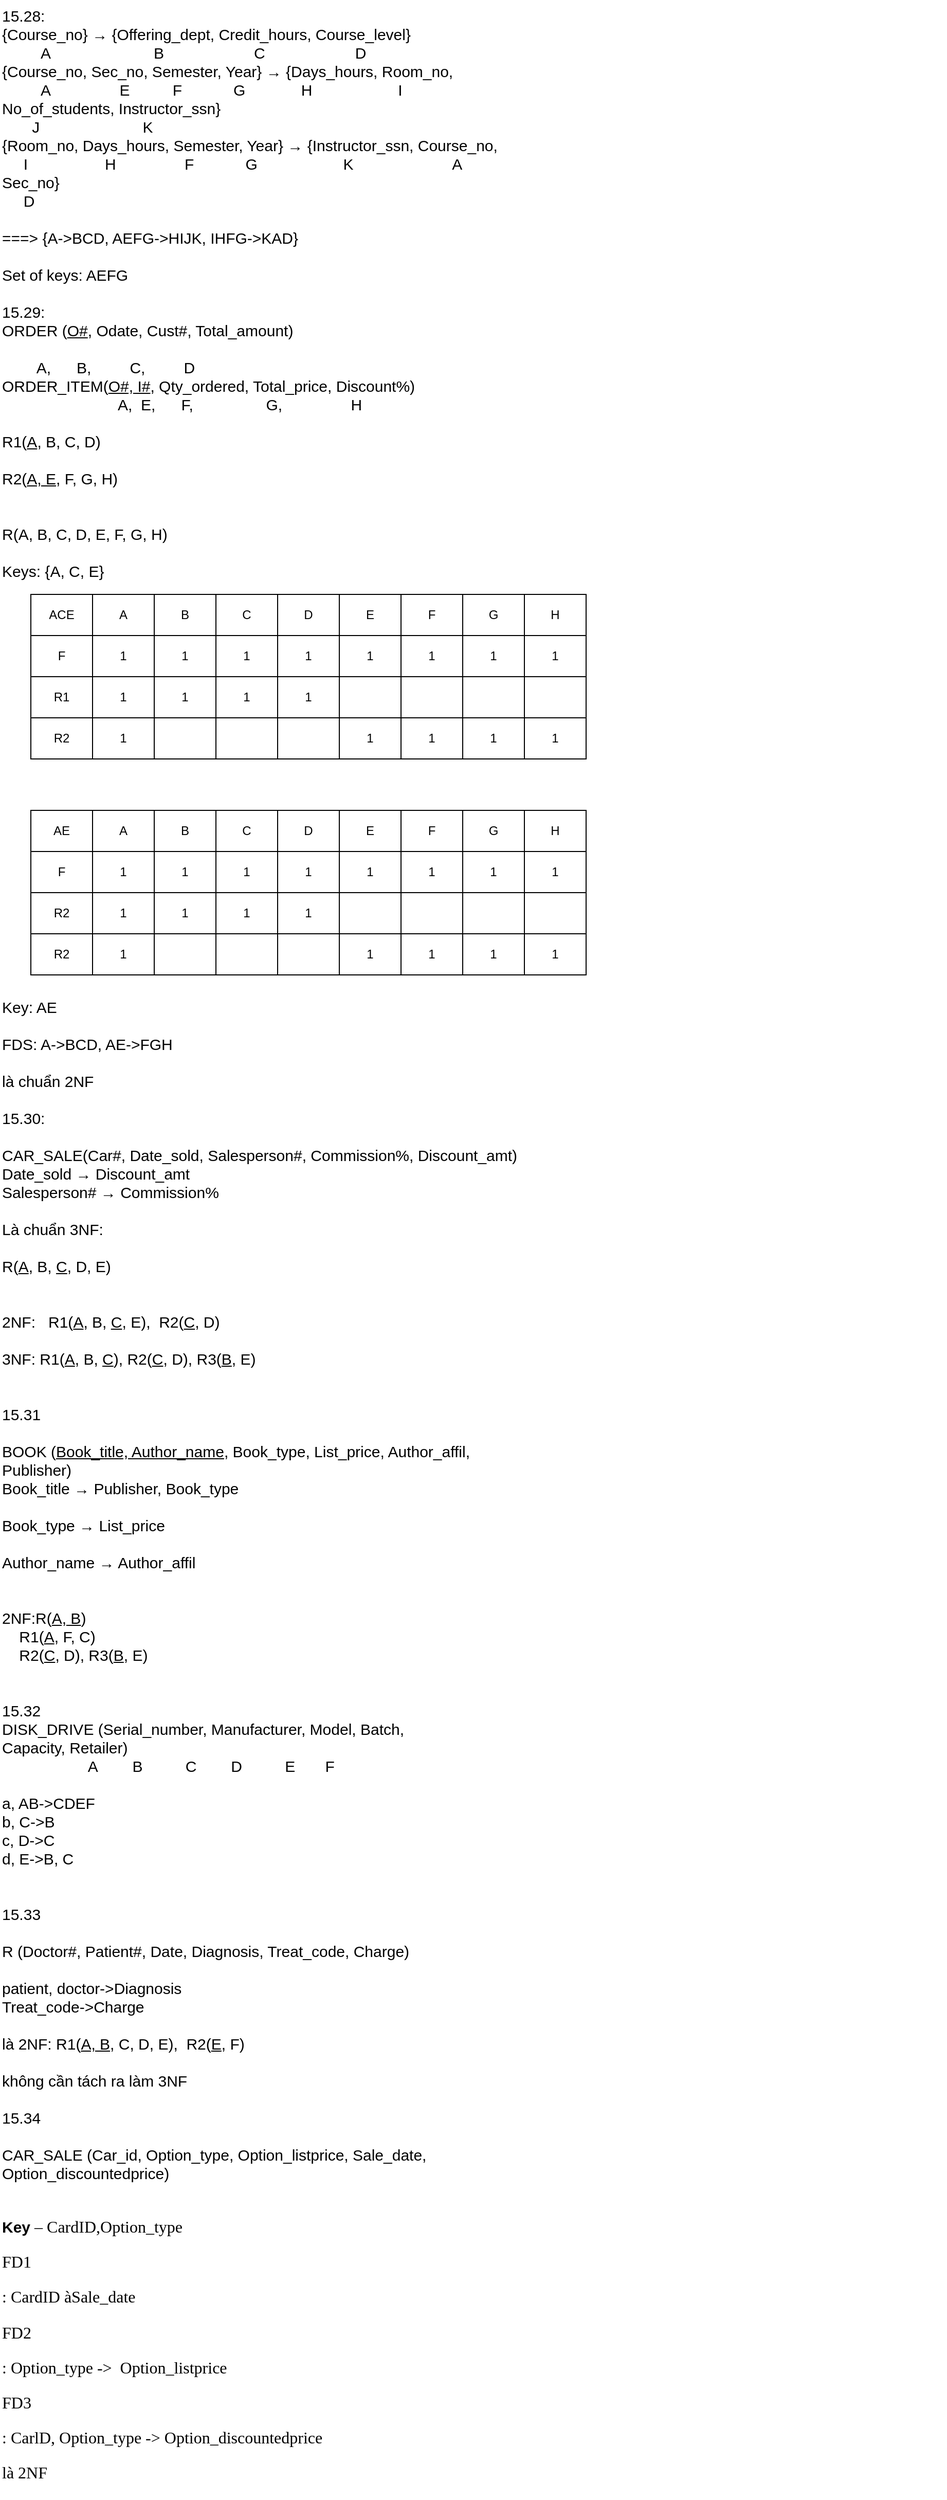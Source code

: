 <mxfile version="22.1.3" type="github">
  <diagram name="Page-1" id="0Af2_zhlFwvWtPJC_9Fx">
    <mxGraphModel dx="2284" dy="758" grid="1" gridSize="10" guides="1" tooltips="1" connect="1" arrows="1" fold="1" page="1" pageScale="1" pageWidth="850" pageHeight="1100" math="0" shadow="0">
      <root>
        <mxCell id="0" />
        <mxCell id="1" parent="0" />
        <mxCell id="R3yNHqyGGoGVcwcKLb4Y-2" value="15.28:&lt;br&gt;{Course_no} → {Offering_dept, Credit_hours, Course_level}&lt;br&gt;&amp;nbsp; &amp;nbsp; &amp;nbsp; &amp;nbsp; &amp;nbsp;A&amp;nbsp; &amp;nbsp; &amp;nbsp; &amp;nbsp; &amp;nbsp; &amp;nbsp; &amp;nbsp; &amp;nbsp; &amp;nbsp; &amp;nbsp; &amp;nbsp; &amp;nbsp; B&amp;nbsp; &amp;nbsp; &amp;nbsp; &amp;nbsp; &amp;nbsp; &amp;nbsp; &amp;nbsp; &amp;nbsp; &amp;nbsp; &amp;nbsp; &amp;nbsp;C&amp;nbsp; &amp;nbsp; &amp;nbsp; &amp;nbsp; &amp;nbsp; &amp;nbsp; &amp;nbsp; &amp;nbsp; &amp;nbsp; &amp;nbsp; &amp;nbsp;D&lt;br&gt;{Course_no, Sec_no, Semester, Year} → {Days_hours, Room_no,&lt;br&gt;&amp;nbsp; &amp;nbsp; &amp;nbsp; &amp;nbsp; &amp;nbsp;A&amp;nbsp; &amp;nbsp; &amp;nbsp; &amp;nbsp; &amp;nbsp; &amp;nbsp; &amp;nbsp; &amp;nbsp; E&amp;nbsp; &amp;nbsp; &amp;nbsp; &amp;nbsp; &amp;nbsp; F&amp;nbsp; &amp;nbsp; &amp;nbsp; &amp;nbsp; &amp;nbsp; &amp;nbsp; G&amp;nbsp; &amp;nbsp; &amp;nbsp; &amp;nbsp; &amp;nbsp; &amp;nbsp; &amp;nbsp;H&amp;nbsp; &amp;nbsp; &amp;nbsp; &amp;nbsp; &amp;nbsp; &amp;nbsp; &amp;nbsp; &amp;nbsp; &amp;nbsp; &amp;nbsp; I&amp;nbsp; &amp;nbsp; &amp;nbsp; &amp;nbsp; &amp;nbsp; &amp;nbsp; &amp;nbsp;&amp;nbsp;&lt;br&gt;No_of_students, Instructor_ssn}&lt;br&gt;&amp;nbsp; &amp;nbsp; &amp;nbsp; &amp;nbsp;J&amp;nbsp; &amp;nbsp; &amp;nbsp; &amp;nbsp; &amp;nbsp; &amp;nbsp; &amp;nbsp; &amp;nbsp; &amp;nbsp; &amp;nbsp; &amp;nbsp; &amp;nbsp; K&lt;br&gt;{Room_no, Days_hours, Semester, Year} → {Instructor_ssn, Course_no,&lt;br&gt;&amp;nbsp; &amp;nbsp; &amp;nbsp;I&amp;nbsp; &amp;nbsp; &amp;nbsp; &amp;nbsp; &amp;nbsp; &amp;nbsp; &amp;nbsp; &amp;nbsp; &amp;nbsp; H&amp;nbsp; &amp;nbsp; &amp;nbsp; &amp;nbsp; &amp;nbsp; &amp;nbsp; &amp;nbsp; &amp;nbsp; F&amp;nbsp; &amp;nbsp; &amp;nbsp; &amp;nbsp; &amp;nbsp; &amp;nbsp; G&amp;nbsp; &amp;nbsp; &amp;nbsp; &amp;nbsp; &amp;nbsp; &amp;nbsp; &amp;nbsp; &amp;nbsp; &amp;nbsp; &amp;nbsp; K&amp;nbsp; &amp;nbsp; &amp;nbsp; &amp;nbsp; &amp;nbsp; &amp;nbsp; &amp;nbsp; &amp;nbsp; &amp;nbsp; &amp;nbsp; &amp;nbsp; &amp;nbsp;A&amp;nbsp;&amp;nbsp;&lt;br&gt;Sec_no}&lt;br&gt;&amp;nbsp; &amp;nbsp; &amp;nbsp;D&lt;br&gt;&lt;br&gt;===&amp;gt; {A-&amp;gt;BCD, AEFG-&amp;gt;HIJK, IHFG-&amp;gt;KAD}&lt;br&gt;&lt;span style=&quot;&quot;&gt;&lt;span style=&quot;&quot;&gt;&amp;nbsp;&amp;nbsp;&amp;nbsp;&amp;nbsp;&lt;/span&gt;&lt;/span&gt;&lt;br&gt;Set of keys: AEFG&lt;br&gt;&lt;br&gt;15.29:&lt;br&gt;ORDER (&lt;u&gt;O#&lt;/u&gt;, Odate, Cust#, Total_amount)&lt;br&gt;&lt;br&gt;&lt;span style=&quot;&quot;&gt;&lt;span style=&quot;&quot;&gt;&amp;nbsp;&amp;nbsp;&amp;nbsp;&amp;nbsp;&lt;/span&gt;&lt;span style=&quot;&quot;&gt;&lt;span style=&quot;&quot;&gt;&amp;nbsp;&amp;nbsp;&amp;nbsp;&amp;nbsp;&lt;/span&gt;&lt;/span&gt;A&lt;/span&gt;,&amp;nbsp; &amp;nbsp; &amp;nbsp; B,&amp;nbsp; &amp;nbsp; &amp;nbsp; &amp;nbsp; &amp;nbsp;C,&amp;nbsp; &amp;nbsp; &amp;nbsp; &amp;nbsp; &amp;nbsp;D&lt;br&gt;ORDER_ITEM(&lt;u&gt;O#, I#&lt;/u&gt;, Qty_ordered, Total_price, Discount%)&amp;nbsp;&lt;br&gt;&amp;nbsp; &amp;nbsp; &amp;nbsp; &amp;nbsp; &amp;nbsp; &amp;nbsp; &amp;nbsp; &amp;nbsp; &amp;nbsp; &amp;nbsp; &amp;nbsp; &amp;nbsp; &amp;nbsp; &amp;nbsp;A,&amp;nbsp; E,&amp;nbsp; &amp;nbsp; &amp;nbsp; F,&amp;nbsp; &amp;nbsp; &amp;nbsp; &amp;nbsp; &amp;nbsp; &amp;nbsp; &amp;nbsp; &amp;nbsp; &amp;nbsp;G,&amp;nbsp; &amp;nbsp; &amp;nbsp; &amp;nbsp; &amp;nbsp; &amp;nbsp; &amp;nbsp; &amp;nbsp; H&lt;br&gt;&lt;br&gt;R1(&lt;u&gt;A&lt;/u&gt;, B, C, D)&lt;br&gt;&lt;br&gt;R2(&lt;u&gt;A, E&lt;/u&gt;, F, G, H)&lt;br&gt;&lt;br&gt;&lt;br&gt;R(A, B, C, D, E, F, G, H)&lt;br&gt;&lt;br&gt;Keys: {A, C, E}&lt;br&gt;&lt;br&gt;&lt;table&gt;&lt;tbody&gt;&lt;tr&gt;&lt;td&gt;&lt;br&gt;&lt;/td&gt;&lt;td&gt;&lt;br&gt;&lt;/td&gt;&lt;td&gt;&lt;br&gt;&lt;/td&gt;&lt;td&gt;&lt;br&gt;&lt;/td&gt;&lt;td&gt;&lt;br&gt;&lt;/td&gt;&lt;td&gt;&lt;br&gt;&lt;/td&gt;&lt;td&gt;&lt;br&gt;&lt;/td&gt;&lt;td&gt;&lt;br&gt;&lt;/td&gt;&lt;td&gt;&lt;br&gt;&lt;/td&gt;&lt;/tr&gt;&lt;tr&gt;&lt;td&gt;&lt;br&gt;&lt;/td&gt;&lt;td&gt;&lt;br&gt;&lt;/td&gt;&lt;td&gt;&lt;br&gt;&lt;/td&gt;&lt;td&gt;&lt;br&gt;&lt;/td&gt;&lt;td&gt;&lt;br&gt;&lt;/td&gt;&lt;td&gt;&lt;br&gt;&lt;/td&gt;&lt;td&gt;&lt;br&gt;&lt;/td&gt;&lt;td&gt;&lt;br&gt;&lt;/td&gt;&lt;td&gt;&lt;/td&gt;&lt;/tr&gt;&lt;/tbody&gt;&lt;/table&gt;&lt;br&gt;&lt;br&gt;&lt;br&gt;&lt;br&gt;&lt;br&gt;&lt;br&gt;&lt;br&gt;&lt;br&gt;&lt;br&gt;&lt;br&gt;&lt;br&gt;&lt;br&gt;&lt;br&gt;&lt;br&gt;&lt;br&gt;&lt;br&gt;&lt;br&gt;&lt;br&gt;&lt;br&gt;Key: AE&lt;br&gt;&lt;br&gt;FDS: A-&amp;gt;BCD, AE-&amp;gt;FGH&lt;br&gt;&lt;br&gt;là chuẩn 2NF&lt;br&gt;&lt;br&gt;15.30:&lt;br&gt;&lt;br&gt;CAR_SALE(Car#, Date_sold, Salesperson#, Commission%, Discount_amt)&lt;br&gt;Date_sold → Discount_amt&amp;nbsp;&lt;br&gt;Salesperson# → Commission%&lt;br&gt;&lt;br&gt;Là chuẩn 3NF:&lt;br&gt;&lt;br&gt;R(&lt;u&gt;A&lt;/u&gt;, B, &lt;u&gt;C&lt;/u&gt;, D, E)&lt;br&gt;&lt;br&gt;&lt;br&gt;2NF:&amp;nbsp; &amp;nbsp;R1(&lt;u&gt;A&lt;/u&gt;, B, &lt;u&gt;C&lt;/u&gt;, E),&amp;nbsp; R2(&lt;u&gt;C&lt;/u&gt;, D)&lt;br&gt;&lt;br&gt;3NF: R1(&lt;u&gt;A&lt;/u&gt;, B, &lt;u&gt;C&lt;/u&gt;), R2(&lt;u&gt;C&lt;/u&gt;, D), R3(&lt;u&gt;B&lt;/u&gt;, E)&lt;br&gt;&lt;br&gt;&lt;br&gt;15.31&lt;br&gt;&lt;br&gt;BOOK (&lt;u&gt;Book_title, Author_name&lt;/u&gt;, Book_type, List_price, Author_affil,&lt;br&gt;Publisher)&lt;br&gt;Book_title → Publisher, Book_type&lt;br&gt;&lt;br&gt;Book_type → List_price&lt;br&gt;&lt;br&gt;Author_name → Author_affil&lt;br&gt;&lt;br&gt;&lt;br&gt;2NF:R(&lt;u&gt;A, B&lt;/u&gt;)&lt;br&gt;&lt;span style=&quot;&quot;&gt;&lt;span style=&quot;&quot;&gt;&amp;nbsp;&amp;nbsp;&amp;nbsp;&amp;nbsp;&lt;/span&gt;&lt;/span&gt;R1(&lt;u&gt;A&lt;/u&gt;, F, C)&lt;br&gt;&lt;span style=&quot;&quot;&gt;&lt;span style=&quot;&quot;&gt;&amp;nbsp;&amp;nbsp;&amp;nbsp;&amp;nbsp;&lt;/span&gt;&lt;/span&gt;R2(&lt;u&gt;C&lt;/u&gt;, D), R3(&lt;u&gt;B&lt;/u&gt;, E)&lt;br&gt;&lt;br&gt;&lt;br&gt;15.32&lt;br&gt;DISK_DRIVE (Serial_number, Manufacturer, Model, Batch,&lt;br&gt;Capacity, Retailer)&lt;br&gt;&lt;span style=&quot;&quot;&gt;&lt;span style=&quot;&quot;&gt;&amp;nbsp;&amp;nbsp;&amp;nbsp;&amp;nbsp;&lt;/span&gt;&lt;/span&gt;&lt;span style=&quot;&quot;&gt;&lt;span style=&quot;&quot;&gt;&amp;nbsp;&amp;nbsp;&amp;nbsp;&amp;nbsp;&lt;/span&gt;&lt;/span&gt;&lt;span style=&quot;&quot;&gt;&lt;span style=&quot;&quot;&gt;&amp;nbsp;&amp;nbsp;&amp;nbsp;&amp;nbsp;&lt;/span&gt;&lt;/span&gt;&lt;span style=&quot;&quot;&gt;&lt;span style=&quot;&quot;&gt;&amp;nbsp;&amp;nbsp;&amp;nbsp;&amp;nbsp;&lt;/span&gt;&lt;/span&gt;&lt;span style=&quot;&quot;&gt;&lt;span style=&quot;&quot;&gt;&amp;nbsp;&amp;nbsp;&amp;nbsp;&amp;nbsp;&lt;/span&gt;&lt;/span&gt;A&lt;span style=&quot;&quot;&gt;&lt;span style=&quot;&quot;&gt;&amp;nbsp;&amp;nbsp;&amp;nbsp;&amp;nbsp;&lt;/span&gt;&lt;/span&gt;&lt;span style=&quot;&quot;&gt;&lt;span style=&quot;&quot;&gt;&amp;nbsp;&amp;nbsp;&amp;nbsp;&amp;nbsp;&lt;/span&gt;&lt;/span&gt;B&lt;span style=&quot;&quot;&gt;&lt;span style=&quot;&quot;&gt;&amp;nbsp;&amp;nbsp;&amp;nbsp;&amp;nbsp;&lt;/span&gt;&lt;/span&gt;&lt;span style=&quot;&quot;&gt;&lt;span style=&quot;&quot;&gt;&amp;nbsp;&amp;nbsp;&amp;nbsp;&amp;nbsp;&lt;/span&gt;&lt;/span&gt;&amp;nbsp; C&lt;span style=&quot;&quot;&gt;&lt;span style=&quot;&quot;&gt;&amp;nbsp;&amp;nbsp;&amp;nbsp;&amp;nbsp;&lt;/span&gt;&lt;/span&gt;&lt;span style=&quot;&quot;&gt;&lt;span style=&quot;&quot;&gt;&amp;nbsp;&amp;nbsp;&amp;nbsp;&amp;nbsp;&lt;/span&gt;&lt;/span&gt;D&amp;nbsp;&amp;nbsp;&lt;span style=&quot;&quot;&gt;&lt;span style=&quot;&quot;&gt;&amp;nbsp;&amp;nbsp;&amp;nbsp;&amp;nbsp;&lt;/span&gt;&lt;/span&gt;&lt;span style=&quot;&quot;&gt;&lt;span style=&quot;&quot;&gt;&amp;nbsp;&amp;nbsp;&amp;nbsp;&amp;nbsp;&lt;/span&gt;&lt;/span&gt;E&lt;span style=&quot;&quot;&gt;&lt;span style=&quot;&quot;&gt;&amp;nbsp;&amp;nbsp;&amp;nbsp;&amp;nbsp;&lt;/span&gt;&lt;/span&gt;&amp;nbsp; &amp;nbsp;F&lt;br&gt;&lt;br&gt;a, AB-&amp;gt;CDEF&lt;br&gt;b, C-&amp;gt;B&lt;br&gt;c, D-&amp;gt;C&lt;br&gt;d, E-&amp;gt;B, C&lt;br&gt;&lt;br&gt;&lt;br&gt;15.33&lt;br&gt;&lt;br&gt;R (Doctor#, Patient#, Date, Diagnosis, Treat_code, Charge)&lt;br&gt;&lt;br&gt;patient, doctor-&amp;gt;Diagnosis&lt;br&gt;Treat_code-&amp;gt;Charge&lt;br&gt;&lt;br&gt;là 2NF: R1(&lt;u&gt;A, B&lt;/u&gt;, C, D, E),&amp;nbsp; R2(&lt;u&gt;E&lt;/u&gt;, F)&lt;br&gt;&lt;br&gt;không cần tách ra làm 3NF&lt;br&gt;&lt;br&gt;15.34&lt;br&gt;&lt;br&gt;CAR_SALE (Car_id, Option_type, Option_listprice, Sale_date,&lt;br&gt;Option_discountedprice)&lt;br&gt;&lt;br&gt;&lt;p class=&quot;MsoNormal&quot;&gt;&lt;b&gt;Key&lt;/b&gt;&lt;span style=&quot;font-size: 12pt; font-family: &amp;quot;Times New Roman&amp;quot;, serif;&quot;&gt; – CardID,Option_type&lt;/span&gt;&lt;/p&gt;&lt;span style=&quot;font-family: &amp;quot;Times New Roman&amp;quot;, serif; font-size: 12pt; background-color: initial;&quot;&gt;FD1&lt;/span&gt;&lt;br&gt;&lt;p class=&quot;MsoNormal&quot;&gt;&lt;span style=&quot;font-size: 12pt; font-family: &amp;quot;Times New Roman&amp;quot;, serif;&quot;&gt;: CardID &lt;/span&gt;&lt;span style=&quot;font-size: 12pt; font-family: Wingdings;&quot;&gt;à&lt;/span&gt;&lt;span style=&quot;font-size: 12pt; font-family: &amp;quot;Times New Roman&amp;quot;, serif;&quot;&gt;Sale_date&lt;br&gt;&lt;/span&gt;&lt;/p&gt;&lt;span style=&quot;font-family: &amp;quot;Times New Roman&amp;quot;, serif; font-size: 12pt; background-color: initial;&quot;&gt;FD2&lt;/span&gt;&lt;br&gt;&lt;p class=&quot;MsoNormal&quot;&gt;&lt;span style=&quot;font-size: 12pt; font-family: &amp;quot;Times New Roman&amp;quot;, serif;&quot;&gt;: Option_type -&amp;gt;&amp;nbsp; Option_listprice&lt;/span&gt;&lt;/p&gt;&lt;span style=&quot;font-family: &amp;quot;Times New Roman&amp;quot;, serif; font-size: 12pt; background-color: initial;&quot;&gt;FD3&lt;/span&gt;&lt;br&gt;&lt;p class=&quot;MsoNormal&quot;&gt;&lt;span style=&quot;font-size: 12pt; font-family: &amp;quot;Times New Roman&amp;quot;, serif;&quot;&gt;: CarlD, Option_type -&amp;gt; Option_discountedprice&lt;/span&gt;&lt;/p&gt;&lt;p class=&quot;MsoNormal&quot;&gt;&lt;span style=&quot;font-size: 12pt; font-family: &amp;quot;Times New Roman&amp;quot;, serif;&quot;&gt;là 2NF&lt;/span&gt;&lt;/p&gt;" style="text;html=1;strokeColor=none;fillColor=none;align=left;verticalAlign=top;whiteSpace=wrap;rounded=0;labelPosition=center;verticalLabelPosition=middle;textDirection=ltr;horizontal=1;fontSize=15;" vertex="1" parent="1">
          <mxGeometry x="-90" y="2" width="920" height="1948" as="geometry" />
        </mxCell>
        <mxCell id="R3yNHqyGGoGVcwcKLb4Y-3" value="" style="shape=table;startSize=0;container=1;collapsible=0;childLayout=tableLayout;" vertex="1" parent="1">
          <mxGeometry x="-60" y="580" width="540" height="160" as="geometry" />
        </mxCell>
        <mxCell id="R3yNHqyGGoGVcwcKLb4Y-4" value="" style="shape=tableRow;horizontal=0;startSize=0;swimlaneHead=0;swimlaneBody=0;strokeColor=inherit;top=0;left=0;bottom=0;right=0;collapsible=0;dropTarget=0;fillColor=none;points=[[0,0.5],[1,0.5]];portConstraint=eastwest;" vertex="1" parent="R3yNHqyGGoGVcwcKLb4Y-3">
          <mxGeometry width="540" height="40" as="geometry" />
        </mxCell>
        <mxCell id="R3yNHqyGGoGVcwcKLb4Y-5" value="ACE" style="shape=partialRectangle;html=1;whiteSpace=wrap;connectable=0;strokeColor=inherit;overflow=hidden;fillColor=none;top=0;left=0;bottom=0;right=0;pointerEvents=1;" vertex="1" parent="R3yNHqyGGoGVcwcKLb4Y-4">
          <mxGeometry width="60" height="40" as="geometry">
            <mxRectangle width="60" height="40" as="alternateBounds" />
          </mxGeometry>
        </mxCell>
        <mxCell id="R3yNHqyGGoGVcwcKLb4Y-6" value="A" style="shape=partialRectangle;html=1;whiteSpace=wrap;connectable=0;strokeColor=inherit;overflow=hidden;fillColor=none;top=0;left=0;bottom=0;right=0;pointerEvents=1;" vertex="1" parent="R3yNHqyGGoGVcwcKLb4Y-4">
          <mxGeometry x="60" width="60" height="40" as="geometry">
            <mxRectangle width="60" height="40" as="alternateBounds" />
          </mxGeometry>
        </mxCell>
        <mxCell id="R3yNHqyGGoGVcwcKLb4Y-7" value="B" style="shape=partialRectangle;html=1;whiteSpace=wrap;connectable=0;strokeColor=inherit;overflow=hidden;fillColor=none;top=0;left=0;bottom=0;right=0;pointerEvents=1;" vertex="1" parent="R3yNHqyGGoGVcwcKLb4Y-4">
          <mxGeometry x="120" width="60" height="40" as="geometry">
            <mxRectangle width="60" height="40" as="alternateBounds" />
          </mxGeometry>
        </mxCell>
        <mxCell id="R3yNHqyGGoGVcwcKLb4Y-8" value="C" style="shape=partialRectangle;html=1;whiteSpace=wrap;connectable=0;strokeColor=inherit;overflow=hidden;fillColor=none;top=0;left=0;bottom=0;right=0;pointerEvents=1;" vertex="1" parent="R3yNHqyGGoGVcwcKLb4Y-4">
          <mxGeometry x="180" width="60" height="40" as="geometry">
            <mxRectangle width="60" height="40" as="alternateBounds" />
          </mxGeometry>
        </mxCell>
        <mxCell id="R3yNHqyGGoGVcwcKLb4Y-9" value="D" style="shape=partialRectangle;html=1;whiteSpace=wrap;connectable=0;strokeColor=inherit;overflow=hidden;fillColor=none;top=0;left=0;bottom=0;right=0;pointerEvents=1;" vertex="1" parent="R3yNHqyGGoGVcwcKLb4Y-4">
          <mxGeometry x="240" width="60" height="40" as="geometry">
            <mxRectangle width="60" height="40" as="alternateBounds" />
          </mxGeometry>
        </mxCell>
        <mxCell id="R3yNHqyGGoGVcwcKLb4Y-10" value="E" style="shape=partialRectangle;html=1;whiteSpace=wrap;connectable=0;strokeColor=inherit;overflow=hidden;fillColor=none;top=0;left=0;bottom=0;right=0;pointerEvents=1;" vertex="1" parent="R3yNHqyGGoGVcwcKLb4Y-4">
          <mxGeometry x="300" width="60" height="40" as="geometry">
            <mxRectangle width="60" height="40" as="alternateBounds" />
          </mxGeometry>
        </mxCell>
        <mxCell id="R3yNHqyGGoGVcwcKLb4Y-11" value="F" style="shape=partialRectangle;html=1;whiteSpace=wrap;connectable=0;strokeColor=inherit;overflow=hidden;fillColor=none;top=0;left=0;bottom=0;right=0;pointerEvents=1;" vertex="1" parent="R3yNHqyGGoGVcwcKLb4Y-4">
          <mxGeometry x="360" width="60" height="40" as="geometry">
            <mxRectangle width="60" height="40" as="alternateBounds" />
          </mxGeometry>
        </mxCell>
        <mxCell id="R3yNHqyGGoGVcwcKLb4Y-12" value="G" style="shape=partialRectangle;html=1;whiteSpace=wrap;connectable=0;strokeColor=inherit;overflow=hidden;fillColor=none;top=0;left=0;bottom=0;right=0;pointerEvents=1;" vertex="1" parent="R3yNHqyGGoGVcwcKLb4Y-4">
          <mxGeometry x="420" width="60" height="40" as="geometry">
            <mxRectangle width="60" height="40" as="alternateBounds" />
          </mxGeometry>
        </mxCell>
        <mxCell id="R3yNHqyGGoGVcwcKLb4Y-13" value="H" style="shape=partialRectangle;html=1;whiteSpace=wrap;connectable=0;strokeColor=inherit;overflow=hidden;fillColor=none;top=0;left=0;bottom=0;right=0;pointerEvents=1;" vertex="1" parent="R3yNHqyGGoGVcwcKLb4Y-4">
          <mxGeometry x="480" width="60" height="40" as="geometry">
            <mxRectangle width="60" height="40" as="alternateBounds" />
          </mxGeometry>
        </mxCell>
        <mxCell id="R3yNHqyGGoGVcwcKLb4Y-14" value="" style="shape=tableRow;horizontal=0;startSize=0;swimlaneHead=0;swimlaneBody=0;strokeColor=inherit;top=0;left=0;bottom=0;right=0;collapsible=0;dropTarget=0;fillColor=none;points=[[0,0.5],[1,0.5]];portConstraint=eastwest;" vertex="1" parent="R3yNHqyGGoGVcwcKLb4Y-3">
          <mxGeometry y="40" width="540" height="40" as="geometry" />
        </mxCell>
        <mxCell id="R3yNHqyGGoGVcwcKLb4Y-15" value="F" style="shape=partialRectangle;html=1;whiteSpace=wrap;connectable=0;strokeColor=inherit;overflow=hidden;fillColor=none;top=0;left=0;bottom=0;right=0;pointerEvents=1;" vertex="1" parent="R3yNHqyGGoGVcwcKLb4Y-14">
          <mxGeometry width="60" height="40" as="geometry">
            <mxRectangle width="60" height="40" as="alternateBounds" />
          </mxGeometry>
        </mxCell>
        <mxCell id="R3yNHqyGGoGVcwcKLb4Y-16" value="1" style="shape=partialRectangle;html=1;whiteSpace=wrap;connectable=0;strokeColor=inherit;overflow=hidden;fillColor=none;top=0;left=0;bottom=0;right=0;pointerEvents=1;" vertex="1" parent="R3yNHqyGGoGVcwcKLb4Y-14">
          <mxGeometry x="60" width="60" height="40" as="geometry">
            <mxRectangle width="60" height="40" as="alternateBounds" />
          </mxGeometry>
        </mxCell>
        <mxCell id="R3yNHqyGGoGVcwcKLb4Y-17" value="1" style="shape=partialRectangle;html=1;whiteSpace=wrap;connectable=0;strokeColor=inherit;overflow=hidden;fillColor=none;top=0;left=0;bottom=0;right=0;pointerEvents=1;" vertex="1" parent="R3yNHqyGGoGVcwcKLb4Y-14">
          <mxGeometry x="120" width="60" height="40" as="geometry">
            <mxRectangle width="60" height="40" as="alternateBounds" />
          </mxGeometry>
        </mxCell>
        <mxCell id="R3yNHqyGGoGVcwcKLb4Y-18" value="1" style="shape=partialRectangle;html=1;whiteSpace=wrap;connectable=0;strokeColor=inherit;overflow=hidden;fillColor=none;top=0;left=0;bottom=0;right=0;pointerEvents=1;" vertex="1" parent="R3yNHqyGGoGVcwcKLb4Y-14">
          <mxGeometry x="180" width="60" height="40" as="geometry">
            <mxRectangle width="60" height="40" as="alternateBounds" />
          </mxGeometry>
        </mxCell>
        <mxCell id="R3yNHqyGGoGVcwcKLb4Y-19" value="1" style="shape=partialRectangle;html=1;whiteSpace=wrap;connectable=0;strokeColor=inherit;overflow=hidden;fillColor=none;top=0;left=0;bottom=0;right=0;pointerEvents=1;" vertex="1" parent="R3yNHqyGGoGVcwcKLb4Y-14">
          <mxGeometry x="240" width="60" height="40" as="geometry">
            <mxRectangle width="60" height="40" as="alternateBounds" />
          </mxGeometry>
        </mxCell>
        <mxCell id="R3yNHqyGGoGVcwcKLb4Y-20" value="1" style="shape=partialRectangle;html=1;whiteSpace=wrap;connectable=0;strokeColor=inherit;overflow=hidden;fillColor=none;top=0;left=0;bottom=0;right=0;pointerEvents=1;" vertex="1" parent="R3yNHqyGGoGVcwcKLb4Y-14">
          <mxGeometry x="300" width="60" height="40" as="geometry">
            <mxRectangle width="60" height="40" as="alternateBounds" />
          </mxGeometry>
        </mxCell>
        <mxCell id="R3yNHqyGGoGVcwcKLb4Y-21" value="1" style="shape=partialRectangle;html=1;whiteSpace=wrap;connectable=0;strokeColor=inherit;overflow=hidden;fillColor=none;top=0;left=0;bottom=0;right=0;pointerEvents=1;" vertex="1" parent="R3yNHqyGGoGVcwcKLb4Y-14">
          <mxGeometry x="360" width="60" height="40" as="geometry">
            <mxRectangle width="60" height="40" as="alternateBounds" />
          </mxGeometry>
        </mxCell>
        <mxCell id="R3yNHqyGGoGVcwcKLb4Y-22" value="1" style="shape=partialRectangle;html=1;whiteSpace=wrap;connectable=0;strokeColor=inherit;overflow=hidden;fillColor=none;top=0;left=0;bottom=0;right=0;pointerEvents=1;" vertex="1" parent="R3yNHqyGGoGVcwcKLb4Y-14">
          <mxGeometry x="420" width="60" height="40" as="geometry">
            <mxRectangle width="60" height="40" as="alternateBounds" />
          </mxGeometry>
        </mxCell>
        <mxCell id="R3yNHqyGGoGVcwcKLb4Y-23" value="1" style="shape=partialRectangle;html=1;whiteSpace=wrap;connectable=0;strokeColor=inherit;overflow=hidden;fillColor=none;top=0;left=0;bottom=0;right=0;pointerEvents=1;" vertex="1" parent="R3yNHqyGGoGVcwcKLb4Y-14">
          <mxGeometry x="480" width="60" height="40" as="geometry">
            <mxRectangle width="60" height="40" as="alternateBounds" />
          </mxGeometry>
        </mxCell>
        <mxCell id="R3yNHqyGGoGVcwcKLb4Y-24" value="" style="shape=tableRow;horizontal=0;startSize=0;swimlaneHead=0;swimlaneBody=0;strokeColor=inherit;top=0;left=0;bottom=0;right=0;collapsible=0;dropTarget=0;fillColor=none;points=[[0,0.5],[1,0.5]];portConstraint=eastwest;" vertex="1" parent="R3yNHqyGGoGVcwcKLb4Y-3">
          <mxGeometry y="80" width="540" height="40" as="geometry" />
        </mxCell>
        <mxCell id="R3yNHqyGGoGVcwcKLb4Y-25" value="R1" style="shape=partialRectangle;html=1;whiteSpace=wrap;connectable=0;strokeColor=inherit;overflow=hidden;fillColor=none;top=0;left=0;bottom=0;right=0;pointerEvents=1;" vertex="1" parent="R3yNHqyGGoGVcwcKLb4Y-24">
          <mxGeometry width="60" height="40" as="geometry">
            <mxRectangle width="60" height="40" as="alternateBounds" />
          </mxGeometry>
        </mxCell>
        <mxCell id="R3yNHqyGGoGVcwcKLb4Y-26" value="1" style="shape=partialRectangle;html=1;whiteSpace=wrap;connectable=0;strokeColor=inherit;overflow=hidden;fillColor=none;top=0;left=0;bottom=0;right=0;pointerEvents=1;" vertex="1" parent="R3yNHqyGGoGVcwcKLb4Y-24">
          <mxGeometry x="60" width="60" height="40" as="geometry">
            <mxRectangle width="60" height="40" as="alternateBounds" />
          </mxGeometry>
        </mxCell>
        <mxCell id="R3yNHqyGGoGVcwcKLb4Y-27" value="1" style="shape=partialRectangle;html=1;whiteSpace=wrap;connectable=0;strokeColor=inherit;overflow=hidden;fillColor=none;top=0;left=0;bottom=0;right=0;pointerEvents=1;" vertex="1" parent="R3yNHqyGGoGVcwcKLb4Y-24">
          <mxGeometry x="120" width="60" height="40" as="geometry">
            <mxRectangle width="60" height="40" as="alternateBounds" />
          </mxGeometry>
        </mxCell>
        <mxCell id="R3yNHqyGGoGVcwcKLb4Y-28" value="1" style="shape=partialRectangle;html=1;whiteSpace=wrap;connectable=0;strokeColor=inherit;overflow=hidden;fillColor=none;top=0;left=0;bottom=0;right=0;pointerEvents=1;" vertex="1" parent="R3yNHqyGGoGVcwcKLb4Y-24">
          <mxGeometry x="180" width="60" height="40" as="geometry">
            <mxRectangle width="60" height="40" as="alternateBounds" />
          </mxGeometry>
        </mxCell>
        <mxCell id="R3yNHqyGGoGVcwcKLb4Y-29" value="1" style="shape=partialRectangle;html=1;whiteSpace=wrap;connectable=0;strokeColor=inherit;overflow=hidden;fillColor=none;top=0;left=0;bottom=0;right=0;pointerEvents=1;" vertex="1" parent="R3yNHqyGGoGVcwcKLb4Y-24">
          <mxGeometry x="240" width="60" height="40" as="geometry">
            <mxRectangle width="60" height="40" as="alternateBounds" />
          </mxGeometry>
        </mxCell>
        <mxCell id="R3yNHqyGGoGVcwcKLb4Y-30" value="" style="shape=partialRectangle;html=1;whiteSpace=wrap;connectable=0;strokeColor=inherit;overflow=hidden;fillColor=none;top=0;left=0;bottom=0;right=0;pointerEvents=1;" vertex="1" parent="R3yNHqyGGoGVcwcKLb4Y-24">
          <mxGeometry x="300" width="60" height="40" as="geometry">
            <mxRectangle width="60" height="40" as="alternateBounds" />
          </mxGeometry>
        </mxCell>
        <mxCell id="R3yNHqyGGoGVcwcKLb4Y-31" value="" style="shape=partialRectangle;html=1;whiteSpace=wrap;connectable=0;strokeColor=inherit;overflow=hidden;fillColor=none;top=0;left=0;bottom=0;right=0;pointerEvents=1;" vertex="1" parent="R3yNHqyGGoGVcwcKLb4Y-24">
          <mxGeometry x="360" width="60" height="40" as="geometry">
            <mxRectangle width="60" height="40" as="alternateBounds" />
          </mxGeometry>
        </mxCell>
        <mxCell id="R3yNHqyGGoGVcwcKLb4Y-32" value="" style="shape=partialRectangle;html=1;whiteSpace=wrap;connectable=0;strokeColor=inherit;overflow=hidden;fillColor=none;top=0;left=0;bottom=0;right=0;pointerEvents=1;" vertex="1" parent="R3yNHqyGGoGVcwcKLb4Y-24">
          <mxGeometry x="420" width="60" height="40" as="geometry">
            <mxRectangle width="60" height="40" as="alternateBounds" />
          </mxGeometry>
        </mxCell>
        <mxCell id="R3yNHqyGGoGVcwcKLb4Y-33" value="" style="shape=partialRectangle;html=1;whiteSpace=wrap;connectable=0;strokeColor=inherit;overflow=hidden;fillColor=none;top=0;left=0;bottom=0;right=0;pointerEvents=1;" vertex="1" parent="R3yNHqyGGoGVcwcKLb4Y-24">
          <mxGeometry x="480" width="60" height="40" as="geometry">
            <mxRectangle width="60" height="40" as="alternateBounds" />
          </mxGeometry>
        </mxCell>
        <mxCell id="R3yNHqyGGoGVcwcKLb4Y-34" value="" style="shape=tableRow;horizontal=0;startSize=0;swimlaneHead=0;swimlaneBody=0;strokeColor=inherit;top=0;left=0;bottom=0;right=0;collapsible=0;dropTarget=0;fillColor=none;points=[[0,0.5],[1,0.5]];portConstraint=eastwest;" vertex="1" parent="R3yNHqyGGoGVcwcKLb4Y-3">
          <mxGeometry y="120" width="540" height="40" as="geometry" />
        </mxCell>
        <mxCell id="R3yNHqyGGoGVcwcKLb4Y-35" value="R2" style="shape=partialRectangle;html=1;whiteSpace=wrap;connectable=0;strokeColor=inherit;overflow=hidden;fillColor=none;top=0;left=0;bottom=0;right=0;pointerEvents=1;" vertex="1" parent="R3yNHqyGGoGVcwcKLb4Y-34">
          <mxGeometry width="60" height="40" as="geometry">
            <mxRectangle width="60" height="40" as="alternateBounds" />
          </mxGeometry>
        </mxCell>
        <mxCell id="R3yNHqyGGoGVcwcKLb4Y-36" value="1" style="shape=partialRectangle;html=1;whiteSpace=wrap;connectable=0;strokeColor=inherit;overflow=hidden;fillColor=none;top=0;left=0;bottom=0;right=0;pointerEvents=1;" vertex="1" parent="R3yNHqyGGoGVcwcKLb4Y-34">
          <mxGeometry x="60" width="60" height="40" as="geometry">
            <mxRectangle width="60" height="40" as="alternateBounds" />
          </mxGeometry>
        </mxCell>
        <mxCell id="R3yNHqyGGoGVcwcKLb4Y-37" value="" style="shape=partialRectangle;html=1;whiteSpace=wrap;connectable=0;strokeColor=inherit;overflow=hidden;fillColor=none;top=0;left=0;bottom=0;right=0;pointerEvents=1;" vertex="1" parent="R3yNHqyGGoGVcwcKLb4Y-34">
          <mxGeometry x="120" width="60" height="40" as="geometry">
            <mxRectangle width="60" height="40" as="alternateBounds" />
          </mxGeometry>
        </mxCell>
        <mxCell id="R3yNHqyGGoGVcwcKLb4Y-38" value="" style="shape=partialRectangle;html=1;whiteSpace=wrap;connectable=0;strokeColor=inherit;overflow=hidden;fillColor=none;top=0;left=0;bottom=0;right=0;pointerEvents=1;" vertex="1" parent="R3yNHqyGGoGVcwcKLb4Y-34">
          <mxGeometry x="180" width="60" height="40" as="geometry">
            <mxRectangle width="60" height="40" as="alternateBounds" />
          </mxGeometry>
        </mxCell>
        <mxCell id="R3yNHqyGGoGVcwcKLb4Y-39" value="" style="shape=partialRectangle;html=1;whiteSpace=wrap;connectable=0;strokeColor=inherit;overflow=hidden;fillColor=none;top=0;left=0;bottom=0;right=0;pointerEvents=1;" vertex="1" parent="R3yNHqyGGoGVcwcKLb4Y-34">
          <mxGeometry x="240" width="60" height="40" as="geometry">
            <mxRectangle width="60" height="40" as="alternateBounds" />
          </mxGeometry>
        </mxCell>
        <mxCell id="R3yNHqyGGoGVcwcKLb4Y-40" value="1" style="shape=partialRectangle;html=1;whiteSpace=wrap;connectable=0;strokeColor=inherit;overflow=hidden;fillColor=none;top=0;left=0;bottom=0;right=0;pointerEvents=1;" vertex="1" parent="R3yNHqyGGoGVcwcKLb4Y-34">
          <mxGeometry x="300" width="60" height="40" as="geometry">
            <mxRectangle width="60" height="40" as="alternateBounds" />
          </mxGeometry>
        </mxCell>
        <mxCell id="R3yNHqyGGoGVcwcKLb4Y-41" value="1" style="shape=partialRectangle;html=1;whiteSpace=wrap;connectable=0;strokeColor=inherit;overflow=hidden;fillColor=none;top=0;left=0;bottom=0;right=0;pointerEvents=1;" vertex="1" parent="R3yNHqyGGoGVcwcKLb4Y-34">
          <mxGeometry x="360" width="60" height="40" as="geometry">
            <mxRectangle width="60" height="40" as="alternateBounds" />
          </mxGeometry>
        </mxCell>
        <mxCell id="R3yNHqyGGoGVcwcKLb4Y-42" value="1" style="shape=partialRectangle;html=1;whiteSpace=wrap;connectable=0;strokeColor=inherit;overflow=hidden;fillColor=none;top=0;left=0;bottom=0;right=0;pointerEvents=1;" vertex="1" parent="R3yNHqyGGoGVcwcKLb4Y-34">
          <mxGeometry x="420" width="60" height="40" as="geometry">
            <mxRectangle width="60" height="40" as="alternateBounds" />
          </mxGeometry>
        </mxCell>
        <mxCell id="R3yNHqyGGoGVcwcKLb4Y-43" value="1" style="shape=partialRectangle;html=1;whiteSpace=wrap;connectable=0;strokeColor=inherit;overflow=hidden;fillColor=none;top=0;left=0;bottom=0;right=0;pointerEvents=1;" vertex="1" parent="R3yNHqyGGoGVcwcKLb4Y-34">
          <mxGeometry x="480" width="60" height="40" as="geometry">
            <mxRectangle width="60" height="40" as="alternateBounds" />
          </mxGeometry>
        </mxCell>
        <mxCell id="R3yNHqyGGoGVcwcKLb4Y-44" value="" style="shape=table;startSize=0;container=1;collapsible=0;childLayout=tableLayout;" vertex="1" parent="1">
          <mxGeometry x="-60" y="790" width="540" height="160" as="geometry" />
        </mxCell>
        <mxCell id="R3yNHqyGGoGVcwcKLb4Y-45" value="" style="shape=tableRow;horizontal=0;startSize=0;swimlaneHead=0;swimlaneBody=0;strokeColor=inherit;top=0;left=0;bottom=0;right=0;collapsible=0;dropTarget=0;fillColor=none;points=[[0,0.5],[1,0.5]];portConstraint=eastwest;" vertex="1" parent="R3yNHqyGGoGVcwcKLb4Y-44">
          <mxGeometry width="540" height="40" as="geometry" />
        </mxCell>
        <mxCell id="R3yNHqyGGoGVcwcKLb4Y-46" value="AE" style="shape=partialRectangle;html=1;whiteSpace=wrap;connectable=0;strokeColor=inherit;overflow=hidden;fillColor=none;top=0;left=0;bottom=0;right=0;pointerEvents=1;" vertex="1" parent="R3yNHqyGGoGVcwcKLb4Y-45">
          <mxGeometry width="60" height="40" as="geometry">
            <mxRectangle width="60" height="40" as="alternateBounds" />
          </mxGeometry>
        </mxCell>
        <mxCell id="R3yNHqyGGoGVcwcKLb4Y-47" value="A" style="shape=partialRectangle;html=1;whiteSpace=wrap;connectable=0;strokeColor=inherit;overflow=hidden;fillColor=none;top=0;left=0;bottom=0;right=0;pointerEvents=1;" vertex="1" parent="R3yNHqyGGoGVcwcKLb4Y-45">
          <mxGeometry x="60" width="60" height="40" as="geometry">
            <mxRectangle width="60" height="40" as="alternateBounds" />
          </mxGeometry>
        </mxCell>
        <mxCell id="R3yNHqyGGoGVcwcKLb4Y-48" value="B" style="shape=partialRectangle;html=1;whiteSpace=wrap;connectable=0;strokeColor=inherit;overflow=hidden;fillColor=none;top=0;left=0;bottom=0;right=0;pointerEvents=1;" vertex="1" parent="R3yNHqyGGoGVcwcKLb4Y-45">
          <mxGeometry x="120" width="60" height="40" as="geometry">
            <mxRectangle width="60" height="40" as="alternateBounds" />
          </mxGeometry>
        </mxCell>
        <mxCell id="R3yNHqyGGoGVcwcKLb4Y-49" value="C" style="shape=partialRectangle;html=1;whiteSpace=wrap;connectable=0;strokeColor=inherit;overflow=hidden;fillColor=none;top=0;left=0;bottom=0;right=0;pointerEvents=1;" vertex="1" parent="R3yNHqyGGoGVcwcKLb4Y-45">
          <mxGeometry x="180" width="60" height="40" as="geometry">
            <mxRectangle width="60" height="40" as="alternateBounds" />
          </mxGeometry>
        </mxCell>
        <mxCell id="R3yNHqyGGoGVcwcKLb4Y-50" value="D" style="shape=partialRectangle;html=1;whiteSpace=wrap;connectable=0;strokeColor=inherit;overflow=hidden;fillColor=none;top=0;left=0;bottom=0;right=0;pointerEvents=1;" vertex="1" parent="R3yNHqyGGoGVcwcKLb4Y-45">
          <mxGeometry x="240" width="60" height="40" as="geometry">
            <mxRectangle width="60" height="40" as="alternateBounds" />
          </mxGeometry>
        </mxCell>
        <mxCell id="R3yNHqyGGoGVcwcKLb4Y-51" value="E" style="shape=partialRectangle;html=1;whiteSpace=wrap;connectable=0;strokeColor=inherit;overflow=hidden;fillColor=none;top=0;left=0;bottom=0;right=0;pointerEvents=1;" vertex="1" parent="R3yNHqyGGoGVcwcKLb4Y-45">
          <mxGeometry x="300" width="60" height="40" as="geometry">
            <mxRectangle width="60" height="40" as="alternateBounds" />
          </mxGeometry>
        </mxCell>
        <mxCell id="R3yNHqyGGoGVcwcKLb4Y-52" value="F" style="shape=partialRectangle;html=1;whiteSpace=wrap;connectable=0;strokeColor=inherit;overflow=hidden;fillColor=none;top=0;left=0;bottom=0;right=0;pointerEvents=1;" vertex="1" parent="R3yNHqyGGoGVcwcKLb4Y-45">
          <mxGeometry x="360" width="60" height="40" as="geometry">
            <mxRectangle width="60" height="40" as="alternateBounds" />
          </mxGeometry>
        </mxCell>
        <mxCell id="R3yNHqyGGoGVcwcKLb4Y-53" value="G" style="shape=partialRectangle;html=1;whiteSpace=wrap;connectable=0;strokeColor=inherit;overflow=hidden;fillColor=none;top=0;left=0;bottom=0;right=0;pointerEvents=1;" vertex="1" parent="R3yNHqyGGoGVcwcKLb4Y-45">
          <mxGeometry x="420" width="60" height="40" as="geometry">
            <mxRectangle width="60" height="40" as="alternateBounds" />
          </mxGeometry>
        </mxCell>
        <mxCell id="R3yNHqyGGoGVcwcKLb4Y-54" value="H" style="shape=partialRectangle;html=1;whiteSpace=wrap;connectable=0;strokeColor=inherit;overflow=hidden;fillColor=none;top=0;left=0;bottom=0;right=0;pointerEvents=1;" vertex="1" parent="R3yNHqyGGoGVcwcKLb4Y-45">
          <mxGeometry x="480" width="60" height="40" as="geometry">
            <mxRectangle width="60" height="40" as="alternateBounds" />
          </mxGeometry>
        </mxCell>
        <mxCell id="R3yNHqyGGoGVcwcKLb4Y-55" value="" style="shape=tableRow;horizontal=0;startSize=0;swimlaneHead=0;swimlaneBody=0;strokeColor=inherit;top=0;left=0;bottom=0;right=0;collapsible=0;dropTarget=0;fillColor=none;points=[[0,0.5],[1,0.5]];portConstraint=eastwest;" vertex="1" parent="R3yNHqyGGoGVcwcKLb4Y-44">
          <mxGeometry y="40" width="540" height="40" as="geometry" />
        </mxCell>
        <mxCell id="R3yNHqyGGoGVcwcKLb4Y-56" value="F" style="shape=partialRectangle;html=1;whiteSpace=wrap;connectable=0;strokeColor=inherit;overflow=hidden;fillColor=none;top=0;left=0;bottom=0;right=0;pointerEvents=1;" vertex="1" parent="R3yNHqyGGoGVcwcKLb4Y-55">
          <mxGeometry width="60" height="40" as="geometry">
            <mxRectangle width="60" height="40" as="alternateBounds" />
          </mxGeometry>
        </mxCell>
        <mxCell id="R3yNHqyGGoGVcwcKLb4Y-57" value="1" style="shape=partialRectangle;html=1;whiteSpace=wrap;connectable=0;strokeColor=inherit;overflow=hidden;fillColor=none;top=0;left=0;bottom=0;right=0;pointerEvents=1;" vertex="1" parent="R3yNHqyGGoGVcwcKLb4Y-55">
          <mxGeometry x="60" width="60" height="40" as="geometry">
            <mxRectangle width="60" height="40" as="alternateBounds" />
          </mxGeometry>
        </mxCell>
        <mxCell id="R3yNHqyGGoGVcwcKLb4Y-58" value="1" style="shape=partialRectangle;html=1;whiteSpace=wrap;connectable=0;strokeColor=inherit;overflow=hidden;fillColor=none;top=0;left=0;bottom=0;right=0;pointerEvents=1;" vertex="1" parent="R3yNHqyGGoGVcwcKLb4Y-55">
          <mxGeometry x="120" width="60" height="40" as="geometry">
            <mxRectangle width="60" height="40" as="alternateBounds" />
          </mxGeometry>
        </mxCell>
        <mxCell id="R3yNHqyGGoGVcwcKLb4Y-59" value="1" style="shape=partialRectangle;html=1;whiteSpace=wrap;connectable=0;strokeColor=inherit;overflow=hidden;fillColor=none;top=0;left=0;bottom=0;right=0;pointerEvents=1;" vertex="1" parent="R3yNHqyGGoGVcwcKLb4Y-55">
          <mxGeometry x="180" width="60" height="40" as="geometry">
            <mxRectangle width="60" height="40" as="alternateBounds" />
          </mxGeometry>
        </mxCell>
        <mxCell id="R3yNHqyGGoGVcwcKLb4Y-60" value="1" style="shape=partialRectangle;html=1;whiteSpace=wrap;connectable=0;strokeColor=inherit;overflow=hidden;fillColor=none;top=0;left=0;bottom=0;right=0;pointerEvents=1;" vertex="1" parent="R3yNHqyGGoGVcwcKLb4Y-55">
          <mxGeometry x="240" width="60" height="40" as="geometry">
            <mxRectangle width="60" height="40" as="alternateBounds" />
          </mxGeometry>
        </mxCell>
        <mxCell id="R3yNHqyGGoGVcwcKLb4Y-61" value="1" style="shape=partialRectangle;html=1;whiteSpace=wrap;connectable=0;strokeColor=inherit;overflow=hidden;fillColor=none;top=0;left=0;bottom=0;right=0;pointerEvents=1;" vertex="1" parent="R3yNHqyGGoGVcwcKLb4Y-55">
          <mxGeometry x="300" width="60" height="40" as="geometry">
            <mxRectangle width="60" height="40" as="alternateBounds" />
          </mxGeometry>
        </mxCell>
        <mxCell id="R3yNHqyGGoGVcwcKLb4Y-62" value="1" style="shape=partialRectangle;html=1;whiteSpace=wrap;connectable=0;strokeColor=inherit;overflow=hidden;fillColor=none;top=0;left=0;bottom=0;right=0;pointerEvents=1;" vertex="1" parent="R3yNHqyGGoGVcwcKLb4Y-55">
          <mxGeometry x="360" width="60" height="40" as="geometry">
            <mxRectangle width="60" height="40" as="alternateBounds" />
          </mxGeometry>
        </mxCell>
        <mxCell id="R3yNHqyGGoGVcwcKLb4Y-63" value="1" style="shape=partialRectangle;html=1;whiteSpace=wrap;connectable=0;strokeColor=inherit;overflow=hidden;fillColor=none;top=0;left=0;bottom=0;right=0;pointerEvents=1;" vertex="1" parent="R3yNHqyGGoGVcwcKLb4Y-55">
          <mxGeometry x="420" width="60" height="40" as="geometry">
            <mxRectangle width="60" height="40" as="alternateBounds" />
          </mxGeometry>
        </mxCell>
        <mxCell id="R3yNHqyGGoGVcwcKLb4Y-64" value="1" style="shape=partialRectangle;html=1;whiteSpace=wrap;connectable=0;strokeColor=inherit;overflow=hidden;fillColor=none;top=0;left=0;bottom=0;right=0;pointerEvents=1;" vertex="1" parent="R3yNHqyGGoGVcwcKLb4Y-55">
          <mxGeometry x="480" width="60" height="40" as="geometry">
            <mxRectangle width="60" height="40" as="alternateBounds" />
          </mxGeometry>
        </mxCell>
        <mxCell id="R3yNHqyGGoGVcwcKLb4Y-65" value="" style="shape=tableRow;horizontal=0;startSize=0;swimlaneHead=0;swimlaneBody=0;strokeColor=inherit;top=0;left=0;bottom=0;right=0;collapsible=0;dropTarget=0;fillColor=none;points=[[0,0.5],[1,0.5]];portConstraint=eastwest;" vertex="1" parent="R3yNHqyGGoGVcwcKLb4Y-44">
          <mxGeometry y="80" width="540" height="40" as="geometry" />
        </mxCell>
        <mxCell id="R3yNHqyGGoGVcwcKLb4Y-66" value="R2" style="shape=partialRectangle;html=1;whiteSpace=wrap;connectable=0;strokeColor=inherit;overflow=hidden;fillColor=none;top=0;left=0;bottom=0;right=0;pointerEvents=1;" vertex="1" parent="R3yNHqyGGoGVcwcKLb4Y-65">
          <mxGeometry width="60" height="40" as="geometry">
            <mxRectangle width="60" height="40" as="alternateBounds" />
          </mxGeometry>
        </mxCell>
        <mxCell id="R3yNHqyGGoGVcwcKLb4Y-67" value="1" style="shape=partialRectangle;html=1;whiteSpace=wrap;connectable=0;strokeColor=inherit;overflow=hidden;fillColor=none;top=0;left=0;bottom=0;right=0;pointerEvents=1;" vertex="1" parent="R3yNHqyGGoGVcwcKLb4Y-65">
          <mxGeometry x="60" width="60" height="40" as="geometry">
            <mxRectangle width="60" height="40" as="alternateBounds" />
          </mxGeometry>
        </mxCell>
        <mxCell id="R3yNHqyGGoGVcwcKLb4Y-68" value="1" style="shape=partialRectangle;html=1;whiteSpace=wrap;connectable=0;strokeColor=inherit;overflow=hidden;fillColor=none;top=0;left=0;bottom=0;right=0;pointerEvents=1;" vertex="1" parent="R3yNHqyGGoGVcwcKLb4Y-65">
          <mxGeometry x="120" width="60" height="40" as="geometry">
            <mxRectangle width="60" height="40" as="alternateBounds" />
          </mxGeometry>
        </mxCell>
        <mxCell id="R3yNHqyGGoGVcwcKLb4Y-69" value="1" style="shape=partialRectangle;html=1;whiteSpace=wrap;connectable=0;strokeColor=inherit;overflow=hidden;fillColor=none;top=0;left=0;bottom=0;right=0;pointerEvents=1;" vertex="1" parent="R3yNHqyGGoGVcwcKLb4Y-65">
          <mxGeometry x="180" width="60" height="40" as="geometry">
            <mxRectangle width="60" height="40" as="alternateBounds" />
          </mxGeometry>
        </mxCell>
        <mxCell id="R3yNHqyGGoGVcwcKLb4Y-70" value="1" style="shape=partialRectangle;html=1;whiteSpace=wrap;connectable=0;strokeColor=inherit;overflow=hidden;fillColor=none;top=0;left=0;bottom=0;right=0;pointerEvents=1;" vertex="1" parent="R3yNHqyGGoGVcwcKLb4Y-65">
          <mxGeometry x="240" width="60" height="40" as="geometry">
            <mxRectangle width="60" height="40" as="alternateBounds" />
          </mxGeometry>
        </mxCell>
        <mxCell id="R3yNHqyGGoGVcwcKLb4Y-71" value="" style="shape=partialRectangle;html=1;whiteSpace=wrap;connectable=0;strokeColor=inherit;overflow=hidden;fillColor=none;top=0;left=0;bottom=0;right=0;pointerEvents=1;" vertex="1" parent="R3yNHqyGGoGVcwcKLb4Y-65">
          <mxGeometry x="300" width="60" height="40" as="geometry">
            <mxRectangle width="60" height="40" as="alternateBounds" />
          </mxGeometry>
        </mxCell>
        <mxCell id="R3yNHqyGGoGVcwcKLb4Y-72" value="" style="shape=partialRectangle;html=1;whiteSpace=wrap;connectable=0;strokeColor=inherit;overflow=hidden;fillColor=none;top=0;left=0;bottom=0;right=0;pointerEvents=1;" vertex="1" parent="R3yNHqyGGoGVcwcKLb4Y-65">
          <mxGeometry x="360" width="60" height="40" as="geometry">
            <mxRectangle width="60" height="40" as="alternateBounds" />
          </mxGeometry>
        </mxCell>
        <mxCell id="R3yNHqyGGoGVcwcKLb4Y-73" value="" style="shape=partialRectangle;html=1;whiteSpace=wrap;connectable=0;strokeColor=inherit;overflow=hidden;fillColor=none;top=0;left=0;bottom=0;right=0;pointerEvents=1;" vertex="1" parent="R3yNHqyGGoGVcwcKLb4Y-65">
          <mxGeometry x="420" width="60" height="40" as="geometry">
            <mxRectangle width="60" height="40" as="alternateBounds" />
          </mxGeometry>
        </mxCell>
        <mxCell id="R3yNHqyGGoGVcwcKLb4Y-74" value="" style="shape=partialRectangle;html=1;whiteSpace=wrap;connectable=0;strokeColor=inherit;overflow=hidden;fillColor=none;top=0;left=0;bottom=0;right=0;pointerEvents=1;" vertex="1" parent="R3yNHqyGGoGVcwcKLb4Y-65">
          <mxGeometry x="480" width="60" height="40" as="geometry">
            <mxRectangle width="60" height="40" as="alternateBounds" />
          </mxGeometry>
        </mxCell>
        <mxCell id="R3yNHqyGGoGVcwcKLb4Y-75" value="" style="shape=tableRow;horizontal=0;startSize=0;swimlaneHead=0;swimlaneBody=0;strokeColor=inherit;top=0;left=0;bottom=0;right=0;collapsible=0;dropTarget=0;fillColor=none;points=[[0,0.5],[1,0.5]];portConstraint=eastwest;" vertex="1" parent="R3yNHqyGGoGVcwcKLb4Y-44">
          <mxGeometry y="120" width="540" height="40" as="geometry" />
        </mxCell>
        <mxCell id="R3yNHqyGGoGVcwcKLb4Y-76" value="R2" style="shape=partialRectangle;html=1;whiteSpace=wrap;connectable=0;strokeColor=inherit;overflow=hidden;fillColor=none;top=0;left=0;bottom=0;right=0;pointerEvents=1;" vertex="1" parent="R3yNHqyGGoGVcwcKLb4Y-75">
          <mxGeometry width="60" height="40" as="geometry">
            <mxRectangle width="60" height="40" as="alternateBounds" />
          </mxGeometry>
        </mxCell>
        <mxCell id="R3yNHqyGGoGVcwcKLb4Y-77" value="1" style="shape=partialRectangle;html=1;whiteSpace=wrap;connectable=0;strokeColor=inherit;overflow=hidden;fillColor=none;top=0;left=0;bottom=0;right=0;pointerEvents=1;" vertex="1" parent="R3yNHqyGGoGVcwcKLb4Y-75">
          <mxGeometry x="60" width="60" height="40" as="geometry">
            <mxRectangle width="60" height="40" as="alternateBounds" />
          </mxGeometry>
        </mxCell>
        <mxCell id="R3yNHqyGGoGVcwcKLb4Y-78" value="" style="shape=partialRectangle;html=1;whiteSpace=wrap;connectable=0;strokeColor=inherit;overflow=hidden;fillColor=none;top=0;left=0;bottom=0;right=0;pointerEvents=1;" vertex="1" parent="R3yNHqyGGoGVcwcKLb4Y-75">
          <mxGeometry x="120" width="60" height="40" as="geometry">
            <mxRectangle width="60" height="40" as="alternateBounds" />
          </mxGeometry>
        </mxCell>
        <mxCell id="R3yNHqyGGoGVcwcKLb4Y-79" value="" style="shape=partialRectangle;html=1;whiteSpace=wrap;connectable=0;strokeColor=inherit;overflow=hidden;fillColor=none;top=0;left=0;bottom=0;right=0;pointerEvents=1;" vertex="1" parent="R3yNHqyGGoGVcwcKLb4Y-75">
          <mxGeometry x="180" width="60" height="40" as="geometry">
            <mxRectangle width="60" height="40" as="alternateBounds" />
          </mxGeometry>
        </mxCell>
        <mxCell id="R3yNHqyGGoGVcwcKLb4Y-80" value="" style="shape=partialRectangle;html=1;whiteSpace=wrap;connectable=0;strokeColor=inherit;overflow=hidden;fillColor=none;top=0;left=0;bottom=0;right=0;pointerEvents=1;" vertex="1" parent="R3yNHqyGGoGVcwcKLb4Y-75">
          <mxGeometry x="240" width="60" height="40" as="geometry">
            <mxRectangle width="60" height="40" as="alternateBounds" />
          </mxGeometry>
        </mxCell>
        <mxCell id="R3yNHqyGGoGVcwcKLb4Y-81" value="1" style="shape=partialRectangle;html=1;whiteSpace=wrap;connectable=0;strokeColor=inherit;overflow=hidden;fillColor=none;top=0;left=0;bottom=0;right=0;pointerEvents=1;" vertex="1" parent="R3yNHqyGGoGVcwcKLb4Y-75">
          <mxGeometry x="300" width="60" height="40" as="geometry">
            <mxRectangle width="60" height="40" as="alternateBounds" />
          </mxGeometry>
        </mxCell>
        <mxCell id="R3yNHqyGGoGVcwcKLb4Y-82" value="1" style="shape=partialRectangle;html=1;whiteSpace=wrap;connectable=0;strokeColor=inherit;overflow=hidden;fillColor=none;top=0;left=0;bottom=0;right=0;pointerEvents=1;" vertex="1" parent="R3yNHqyGGoGVcwcKLb4Y-75">
          <mxGeometry x="360" width="60" height="40" as="geometry">
            <mxRectangle width="60" height="40" as="alternateBounds" />
          </mxGeometry>
        </mxCell>
        <mxCell id="R3yNHqyGGoGVcwcKLb4Y-83" value="1" style="shape=partialRectangle;html=1;whiteSpace=wrap;connectable=0;strokeColor=inherit;overflow=hidden;fillColor=none;top=0;left=0;bottom=0;right=0;pointerEvents=1;" vertex="1" parent="R3yNHqyGGoGVcwcKLb4Y-75">
          <mxGeometry x="420" width="60" height="40" as="geometry">
            <mxRectangle width="60" height="40" as="alternateBounds" />
          </mxGeometry>
        </mxCell>
        <mxCell id="R3yNHqyGGoGVcwcKLb4Y-84" value="1" style="shape=partialRectangle;html=1;whiteSpace=wrap;connectable=0;strokeColor=inherit;overflow=hidden;fillColor=none;top=0;left=0;bottom=0;right=0;pointerEvents=1;" vertex="1" parent="R3yNHqyGGoGVcwcKLb4Y-75">
          <mxGeometry x="480" width="60" height="40" as="geometry">
            <mxRectangle width="60" height="40" as="alternateBounds" />
          </mxGeometry>
        </mxCell>
      </root>
    </mxGraphModel>
  </diagram>
</mxfile>
